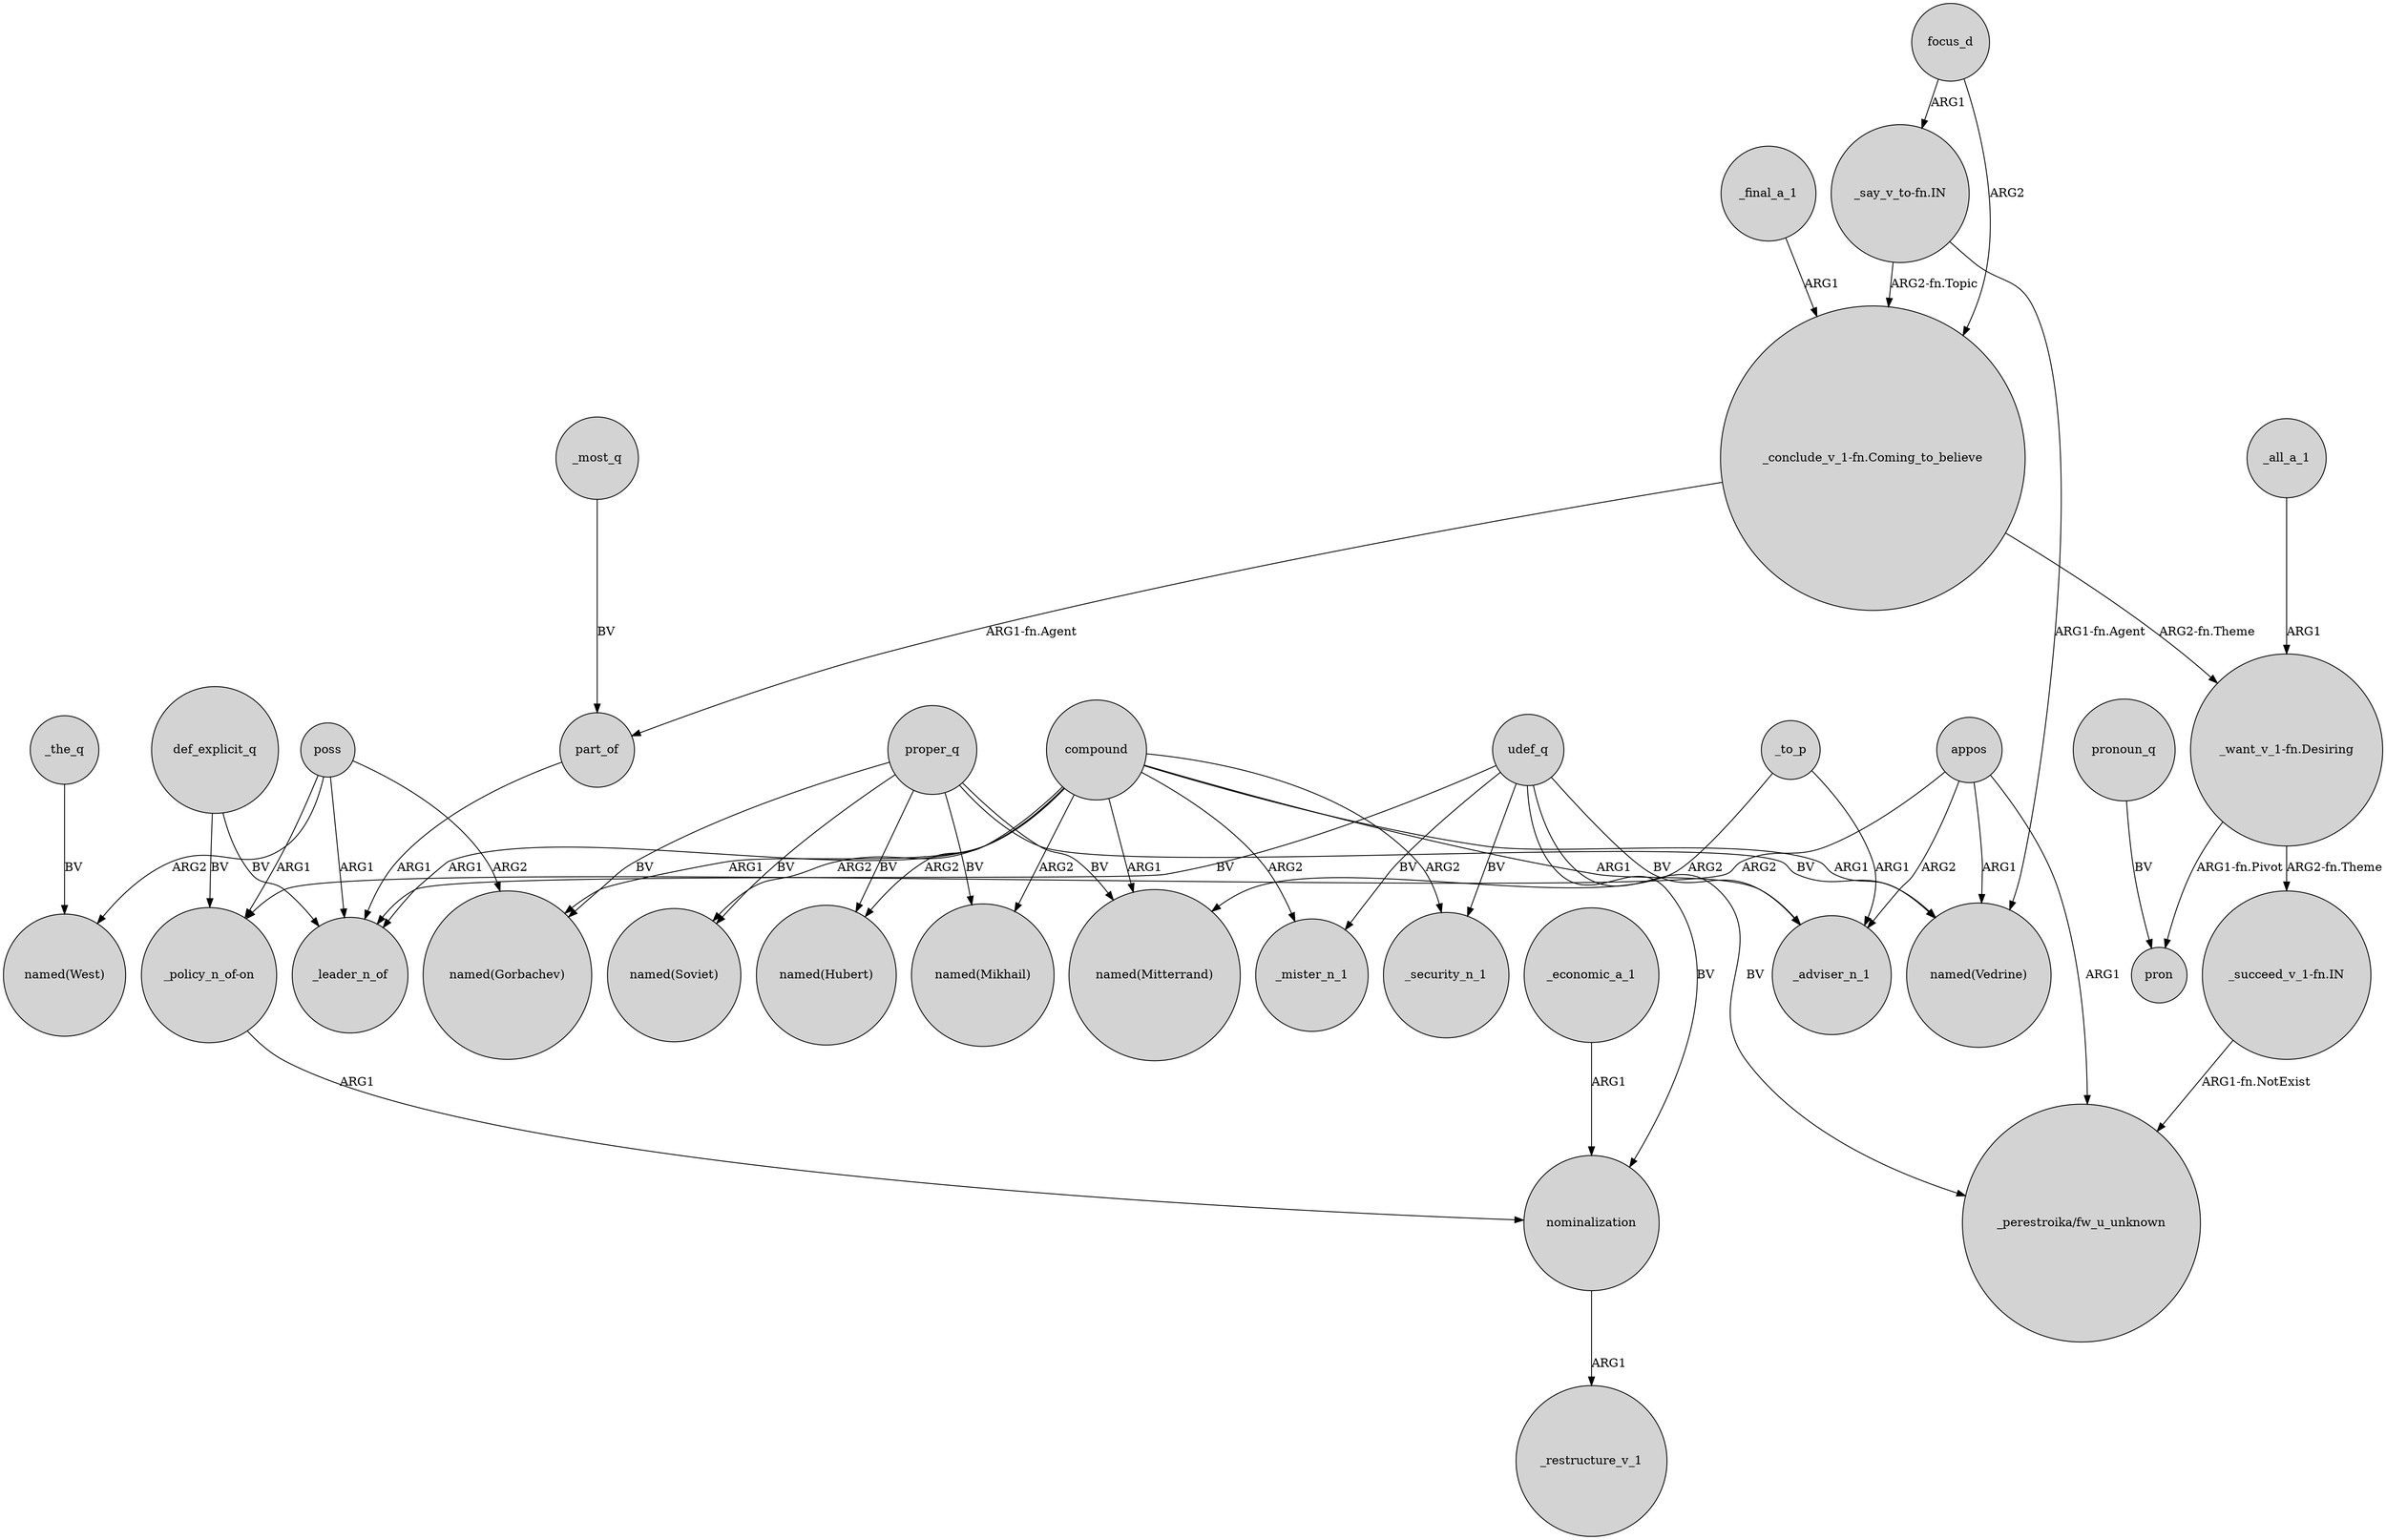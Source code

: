 digraph {
	node [shape=circle style=filled]
	def_explicit_q -> _leader_n_of [label=BV]
	proper_q -> "named(Hubert)" [label=BV]
	"_conclude_v_1-fn.Coming_to_believe" -> "_want_v_1-fn.Desiring" [label="ARG2-fn.Theme"]
	poss -> "named(Gorbachev)" [label=ARG2]
	"_say_v_to-fn.IN" -> "_conclude_v_1-fn.Coming_to_believe" [label="ARG2-fn.Topic"]
	_to_p -> "named(Mitterrand)" [label=ARG2]
	compound -> _mister_n_1 [label=ARG2]
	"_succeed_v_1-fn.IN" -> "_perestroika/fw_u_unknown" [label="ARG1-fn.NotExist"]
	compound -> _security_n_1 [label=ARG2]
	_final_a_1 -> "_conclude_v_1-fn.Coming_to_believe" [label=ARG1]
	_to_p -> _adviser_n_1 [label=ARG1]
	"_want_v_1-fn.Desiring" -> "_succeed_v_1-fn.IN" [label="ARG2-fn.Theme"]
	"_want_v_1-fn.Desiring" -> pron [label="ARG1-fn.Pivot"]
	udef_q -> _mister_n_1 [label=BV]
	appos -> "_policy_n_of-on" [label=ARG2]
	compound -> _leader_n_of [label=ARG1]
	poss -> "_policy_n_of-on" [label=ARG1]
	"_conclude_v_1-fn.Coming_to_believe" -> part_of [label="ARG1-fn.Agent"]
	compound -> "named(Hubert)" [label=ARG2]
	udef_q -> _adviser_n_1 [label=BV]
	poss -> _leader_n_of [label=ARG1]
	compound -> "named(Gorbachev)" [label=ARG1]
	proper_q -> "named(Soviet)" [label=BV]
	part_of -> _leader_n_of [label=ARG1]
	udef_q -> "_perestroika/fw_u_unknown" [label=BV]
	def_explicit_q -> "_policy_n_of-on" [label=BV]
	nominalization -> _restructure_v_1 [label=ARG1]
	appos -> _adviser_n_1 [label=ARG2]
	pronoun_q -> pron [label=BV]
	proper_q -> "named(Vedrine)" [label=BV]
	appos -> "_perestroika/fw_u_unknown" [label=ARG1]
	udef_q -> _security_n_1 [label=BV]
	poss -> "named(West)" [label=ARG2]
	compound -> _adviser_n_1 [label=ARG1]
	appos -> "named(Vedrine)" [label=ARG1]
	_all_a_1 -> "_want_v_1-fn.Desiring" [label=ARG1]
	proper_q -> "named(Mikhail)" [label=BV]
	"_policy_n_of-on" -> nominalization [label=ARG1]
	_economic_a_1 -> nominalization [label=ARG1]
	compound -> "named(Soviet)" [label=ARG2]
	udef_q -> nominalization [label=BV]
	compound -> "named(Mitterrand)" [label=ARG1]
	proper_q -> "named(Mitterrand)" [label=BV]
	_most_q -> part_of [label=BV]
	_the_q -> "named(West)" [label=BV]
	compound -> "named(Vedrine)" [label=ARG1]
	proper_q -> "named(Gorbachev)" [label=BV]
	focus_d -> "_conclude_v_1-fn.Coming_to_believe" [label=ARG2]
	udef_q -> _leader_n_of [label=BV]
	compound -> "named(Mikhail)" [label=ARG2]
	"_say_v_to-fn.IN" -> "named(Vedrine)" [label="ARG1-fn.Agent"]
	focus_d -> "_say_v_to-fn.IN" [label=ARG1]
}
